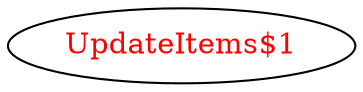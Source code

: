 digraph dependencyGraph {
 concentrate=true;
 ranksep="2.0";
 rankdir="LR"; 
 splines="ortho";
"UpdateItems$1" [fontcolor="red"];
}